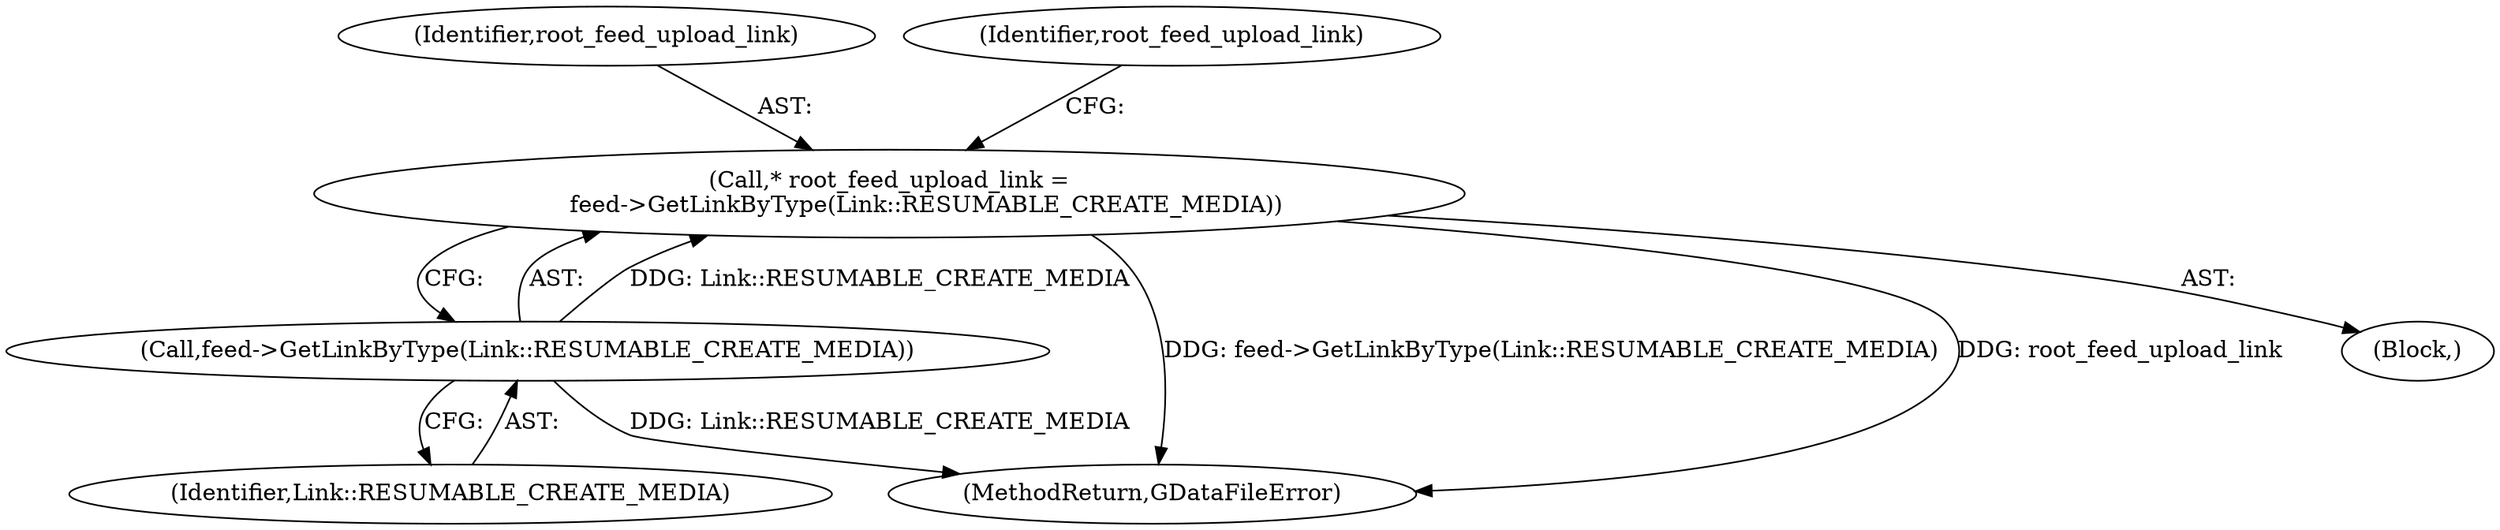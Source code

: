 digraph "0_Chrome_dd3b6fe574edad231c01c78e4647a74c38dc4178_16@pointer" {
"1000149" [label="(Call,* root_feed_upload_link =\n          feed->GetLinkByType(Link::RESUMABLE_CREATE_MEDIA))"];
"1000151" [label="(Call,feed->GetLinkByType(Link::RESUMABLE_CREATE_MEDIA))"];
"1000244" [label="(MethodReturn,GDataFileError)"];
"1000147" [label="(Block,)"];
"1000149" [label="(Call,* root_feed_upload_link =\n          feed->GetLinkByType(Link::RESUMABLE_CREATE_MEDIA))"];
"1000152" [label="(Identifier,Link::RESUMABLE_CREATE_MEDIA)"];
"1000151" [label="(Call,feed->GetLinkByType(Link::RESUMABLE_CREATE_MEDIA))"];
"1000150" [label="(Identifier,root_feed_upload_link)"];
"1000154" [label="(Identifier,root_feed_upload_link)"];
"1000149" -> "1000147"  [label="AST: "];
"1000149" -> "1000151"  [label="CFG: "];
"1000150" -> "1000149"  [label="AST: "];
"1000151" -> "1000149"  [label="AST: "];
"1000154" -> "1000149"  [label="CFG: "];
"1000149" -> "1000244"  [label="DDG: feed->GetLinkByType(Link::RESUMABLE_CREATE_MEDIA)"];
"1000149" -> "1000244"  [label="DDG: root_feed_upload_link"];
"1000151" -> "1000149"  [label="DDG: Link::RESUMABLE_CREATE_MEDIA"];
"1000151" -> "1000152"  [label="CFG: "];
"1000152" -> "1000151"  [label="AST: "];
"1000151" -> "1000244"  [label="DDG: Link::RESUMABLE_CREATE_MEDIA"];
}
